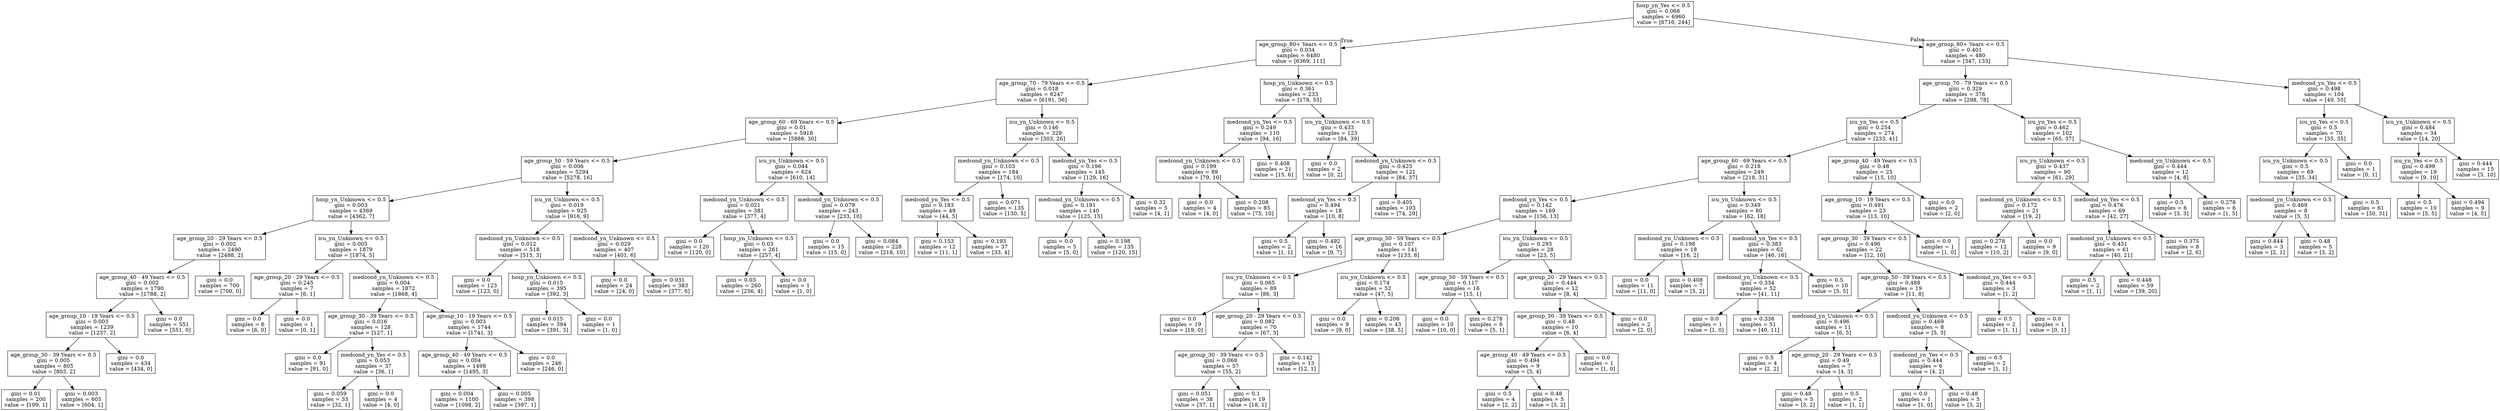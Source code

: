 digraph Tree {
node [shape=box] ;
0 [label="hosp_yn_Yes <= 0.5\ngini = 0.068\nsamples = 6960\nvalue = [6716, 244]"] ;
1 [label="age_group_80+ Years <= 0.5\ngini = 0.034\nsamples = 6480\nvalue = [6369, 111]"] ;
0 -> 1 [labeldistance=2.5, labelangle=45, headlabel="True"] ;
2 [label="age_group_70 - 79 Years <= 0.5\ngini = 0.018\nsamples = 6247\nvalue = [6191, 56]"] ;
1 -> 2 ;
3 [label="age_group_60 - 69 Years <= 0.5\ngini = 0.01\nsamples = 5918\nvalue = [5888, 30]"] ;
2 -> 3 ;
4 [label="age_group_50 - 59 Years <= 0.5\ngini = 0.006\nsamples = 5294\nvalue = [5278, 16]"] ;
3 -> 4 ;
5 [label="hosp_yn_Unknown <= 0.5\ngini = 0.003\nsamples = 4369\nvalue = [4362, 7]"] ;
4 -> 5 ;
6 [label="age_group_20 - 29 Years <= 0.5\ngini = 0.002\nsamples = 2490\nvalue = [2488, 2]"] ;
5 -> 6 ;
7 [label="age_group_40 - 49 Years <= 0.5\ngini = 0.002\nsamples = 1790\nvalue = [1788, 2]"] ;
6 -> 7 ;
8 [label="age_group_10 - 19 Years <= 0.5\ngini = 0.003\nsamples = 1239\nvalue = [1237, 2]"] ;
7 -> 8 ;
9 [label="age_group_30 - 39 Years <= 0.5\ngini = 0.005\nsamples = 805\nvalue = [803, 2]"] ;
8 -> 9 ;
10 [label="gini = 0.01\nsamples = 200\nvalue = [199, 1]"] ;
9 -> 10 ;
11 [label="gini = 0.003\nsamples = 605\nvalue = [604, 1]"] ;
9 -> 11 ;
12 [label="gini = 0.0\nsamples = 434\nvalue = [434, 0]"] ;
8 -> 12 ;
13 [label="gini = 0.0\nsamples = 551\nvalue = [551, 0]"] ;
7 -> 13 ;
14 [label="gini = 0.0\nsamples = 700\nvalue = [700, 0]"] ;
6 -> 14 ;
15 [label="icu_yn_Unknown <= 0.5\ngini = 0.005\nsamples = 1879\nvalue = [1874, 5]"] ;
5 -> 15 ;
16 [label="age_group_20 - 29 Years <= 0.5\ngini = 0.245\nsamples = 7\nvalue = [6, 1]"] ;
15 -> 16 ;
17 [label="gini = 0.0\nsamples = 6\nvalue = [6, 0]"] ;
16 -> 17 ;
18 [label="gini = 0.0\nsamples = 1\nvalue = [0, 1]"] ;
16 -> 18 ;
19 [label="medcond_yn_Unknown <= 0.5\ngini = 0.004\nsamples = 1872\nvalue = [1868, 4]"] ;
15 -> 19 ;
20 [label="age_group_30 - 39 Years <= 0.5\ngini = 0.016\nsamples = 128\nvalue = [127, 1]"] ;
19 -> 20 ;
21 [label="gini = 0.0\nsamples = 91\nvalue = [91, 0]"] ;
20 -> 21 ;
22 [label="medcond_yn_Yes <= 0.5\ngini = 0.053\nsamples = 37\nvalue = [36, 1]"] ;
20 -> 22 ;
23 [label="gini = 0.059\nsamples = 33\nvalue = [32, 1]"] ;
22 -> 23 ;
24 [label="gini = 0.0\nsamples = 4\nvalue = [4, 0]"] ;
22 -> 24 ;
25 [label="age_group_10 - 19 Years <= 0.5\ngini = 0.003\nsamples = 1744\nvalue = [1741, 3]"] ;
19 -> 25 ;
26 [label="age_group_40 - 49 Years <= 0.5\ngini = 0.004\nsamples = 1498\nvalue = [1495, 3]"] ;
25 -> 26 ;
27 [label="gini = 0.004\nsamples = 1100\nvalue = [1098, 2]"] ;
26 -> 27 ;
28 [label="gini = 0.005\nsamples = 398\nvalue = [397, 1]"] ;
26 -> 28 ;
29 [label="gini = 0.0\nsamples = 246\nvalue = [246, 0]"] ;
25 -> 29 ;
30 [label="icu_yn_Unknown <= 0.5\ngini = 0.019\nsamples = 925\nvalue = [916, 9]"] ;
4 -> 30 ;
31 [label="medcond_yn_Unknown <= 0.5\ngini = 0.012\nsamples = 518\nvalue = [515, 3]"] ;
30 -> 31 ;
32 [label="gini = 0.0\nsamples = 123\nvalue = [123, 0]"] ;
31 -> 32 ;
33 [label="hosp_yn_Unknown <= 0.5\ngini = 0.015\nsamples = 395\nvalue = [392, 3]"] ;
31 -> 33 ;
34 [label="gini = 0.015\nsamples = 394\nvalue = [391, 3]"] ;
33 -> 34 ;
35 [label="gini = 0.0\nsamples = 1\nvalue = [1, 0]"] ;
33 -> 35 ;
36 [label="medcond_yn_Unknown <= 0.5\ngini = 0.029\nsamples = 407\nvalue = [401, 6]"] ;
30 -> 36 ;
37 [label="gini = 0.0\nsamples = 24\nvalue = [24, 0]"] ;
36 -> 37 ;
38 [label="gini = 0.031\nsamples = 383\nvalue = [377, 6]"] ;
36 -> 38 ;
39 [label="icu_yn_Unknown <= 0.5\ngini = 0.044\nsamples = 624\nvalue = [610, 14]"] ;
3 -> 39 ;
40 [label="medcond_yn_Unknown <= 0.5\ngini = 0.021\nsamples = 381\nvalue = [377, 4]"] ;
39 -> 40 ;
41 [label="gini = 0.0\nsamples = 120\nvalue = [120, 0]"] ;
40 -> 41 ;
42 [label="hosp_yn_Unknown <= 0.5\ngini = 0.03\nsamples = 261\nvalue = [257, 4]"] ;
40 -> 42 ;
43 [label="gini = 0.03\nsamples = 260\nvalue = [256, 4]"] ;
42 -> 43 ;
44 [label="gini = 0.0\nsamples = 1\nvalue = [1, 0]"] ;
42 -> 44 ;
45 [label="medcond_yn_Unknown <= 0.5\ngini = 0.079\nsamples = 243\nvalue = [233, 10]"] ;
39 -> 45 ;
46 [label="gini = 0.0\nsamples = 15\nvalue = [15, 0]"] ;
45 -> 46 ;
47 [label="gini = 0.084\nsamples = 228\nvalue = [218, 10]"] ;
45 -> 47 ;
48 [label="icu_yn_Unknown <= 0.5\ngini = 0.146\nsamples = 329\nvalue = [303, 26]"] ;
2 -> 48 ;
49 [label="medcond_yn_Unknown <= 0.5\ngini = 0.103\nsamples = 184\nvalue = [174, 10]"] ;
48 -> 49 ;
50 [label="medcond_yn_Yes <= 0.5\ngini = 0.183\nsamples = 49\nvalue = [44, 5]"] ;
49 -> 50 ;
51 [label="gini = 0.153\nsamples = 12\nvalue = [11, 1]"] ;
50 -> 51 ;
52 [label="gini = 0.193\nsamples = 37\nvalue = [33, 4]"] ;
50 -> 52 ;
53 [label="gini = 0.071\nsamples = 135\nvalue = [130, 5]"] ;
49 -> 53 ;
54 [label="medcond_yn_Yes <= 0.5\ngini = 0.196\nsamples = 145\nvalue = [129, 16]"] ;
48 -> 54 ;
55 [label="medcond_yn_Unknown <= 0.5\ngini = 0.191\nsamples = 140\nvalue = [125, 15]"] ;
54 -> 55 ;
56 [label="gini = 0.0\nsamples = 5\nvalue = [5, 0]"] ;
55 -> 56 ;
57 [label="gini = 0.198\nsamples = 135\nvalue = [120, 15]"] ;
55 -> 57 ;
58 [label="gini = 0.32\nsamples = 5\nvalue = [4, 1]"] ;
54 -> 58 ;
59 [label="hosp_yn_Unknown <= 0.5\ngini = 0.361\nsamples = 233\nvalue = [178, 55]"] ;
1 -> 59 ;
60 [label="medcond_yn_Yes <= 0.5\ngini = 0.249\nsamples = 110\nvalue = [94, 16]"] ;
59 -> 60 ;
61 [label="medcond_yn_Unknown <= 0.5\ngini = 0.199\nsamples = 89\nvalue = [79, 10]"] ;
60 -> 61 ;
62 [label="gini = 0.0\nsamples = 4\nvalue = [4, 0]"] ;
61 -> 62 ;
63 [label="gini = 0.208\nsamples = 85\nvalue = [75, 10]"] ;
61 -> 63 ;
64 [label="gini = 0.408\nsamples = 21\nvalue = [15, 6]"] ;
60 -> 64 ;
65 [label="icu_yn_Unknown <= 0.5\ngini = 0.433\nsamples = 123\nvalue = [84, 39]"] ;
59 -> 65 ;
66 [label="gini = 0.0\nsamples = 2\nvalue = [0, 2]"] ;
65 -> 66 ;
67 [label="medcond_yn_Unknown <= 0.5\ngini = 0.425\nsamples = 121\nvalue = [84, 37]"] ;
65 -> 67 ;
68 [label="medcond_yn_Yes <= 0.5\ngini = 0.494\nsamples = 18\nvalue = [10, 8]"] ;
67 -> 68 ;
69 [label="gini = 0.5\nsamples = 2\nvalue = [1, 1]"] ;
68 -> 69 ;
70 [label="gini = 0.492\nsamples = 16\nvalue = [9, 7]"] ;
68 -> 70 ;
71 [label="gini = 0.405\nsamples = 103\nvalue = [74, 29]"] ;
67 -> 71 ;
72 [label="age_group_80+ Years <= 0.5\ngini = 0.401\nsamples = 480\nvalue = [347, 133]"] ;
0 -> 72 [labeldistance=2.5, labelangle=-45, headlabel="False"] ;
73 [label="age_group_70 - 79 Years <= 0.5\ngini = 0.329\nsamples = 376\nvalue = [298, 78]"] ;
72 -> 73 ;
74 [label="icu_yn_Yes <= 0.5\ngini = 0.254\nsamples = 274\nvalue = [233, 41]"] ;
73 -> 74 ;
75 [label="age_group_60 - 69 Years <= 0.5\ngini = 0.218\nsamples = 249\nvalue = [218, 31]"] ;
74 -> 75 ;
76 [label="medcond_yn_Yes <= 0.5\ngini = 0.142\nsamples = 169\nvalue = [156, 13]"] ;
75 -> 76 ;
77 [label="age_group_50 - 59 Years <= 0.5\ngini = 0.107\nsamples = 141\nvalue = [133, 8]"] ;
76 -> 77 ;
78 [label="icu_yn_Unknown <= 0.5\ngini = 0.065\nsamples = 89\nvalue = [86, 3]"] ;
77 -> 78 ;
79 [label="gini = 0.0\nsamples = 19\nvalue = [19, 0]"] ;
78 -> 79 ;
80 [label="age_group_20 - 29 Years <= 0.5\ngini = 0.082\nsamples = 70\nvalue = [67, 3]"] ;
78 -> 80 ;
81 [label="age_group_30 - 39 Years <= 0.5\ngini = 0.068\nsamples = 57\nvalue = [55, 2]"] ;
80 -> 81 ;
82 [label="gini = 0.051\nsamples = 38\nvalue = [37, 1]"] ;
81 -> 82 ;
83 [label="gini = 0.1\nsamples = 19\nvalue = [18, 1]"] ;
81 -> 83 ;
84 [label="gini = 0.142\nsamples = 13\nvalue = [12, 1]"] ;
80 -> 84 ;
85 [label="icu_yn_Unknown <= 0.5\ngini = 0.174\nsamples = 52\nvalue = [47, 5]"] ;
77 -> 85 ;
86 [label="gini = 0.0\nsamples = 9\nvalue = [9, 0]"] ;
85 -> 86 ;
87 [label="gini = 0.206\nsamples = 43\nvalue = [38, 5]"] ;
85 -> 87 ;
88 [label="icu_yn_Unknown <= 0.5\ngini = 0.293\nsamples = 28\nvalue = [23, 5]"] ;
76 -> 88 ;
89 [label="age_group_50 - 59 Years <= 0.5\ngini = 0.117\nsamples = 16\nvalue = [15, 1]"] ;
88 -> 89 ;
90 [label="gini = 0.0\nsamples = 10\nvalue = [10, 0]"] ;
89 -> 90 ;
91 [label="gini = 0.278\nsamples = 6\nvalue = [5, 1]"] ;
89 -> 91 ;
92 [label="age_group_20 - 29 Years <= 0.5\ngini = 0.444\nsamples = 12\nvalue = [8, 4]"] ;
88 -> 92 ;
93 [label="age_group_30 - 39 Years <= 0.5\ngini = 0.48\nsamples = 10\nvalue = [6, 4]"] ;
92 -> 93 ;
94 [label="age_group_40 - 49 Years <= 0.5\ngini = 0.494\nsamples = 9\nvalue = [5, 4]"] ;
93 -> 94 ;
95 [label="gini = 0.5\nsamples = 4\nvalue = [2, 2]"] ;
94 -> 95 ;
96 [label="gini = 0.48\nsamples = 5\nvalue = [3, 2]"] ;
94 -> 96 ;
97 [label="gini = 0.0\nsamples = 1\nvalue = [1, 0]"] ;
93 -> 97 ;
98 [label="gini = 0.0\nsamples = 2\nvalue = [2, 0]"] ;
92 -> 98 ;
99 [label="icu_yn_Unknown <= 0.5\ngini = 0.349\nsamples = 80\nvalue = [62, 18]"] ;
75 -> 99 ;
100 [label="medcond_yn_Unknown <= 0.5\ngini = 0.198\nsamples = 18\nvalue = [16, 2]"] ;
99 -> 100 ;
101 [label="gini = 0.0\nsamples = 11\nvalue = [11, 0]"] ;
100 -> 101 ;
102 [label="gini = 0.408\nsamples = 7\nvalue = [5, 2]"] ;
100 -> 102 ;
103 [label="medcond_yn_Yes <= 0.5\ngini = 0.383\nsamples = 62\nvalue = [46, 16]"] ;
99 -> 103 ;
104 [label="medcond_yn_Unknown <= 0.5\ngini = 0.334\nsamples = 52\nvalue = [41, 11]"] ;
103 -> 104 ;
105 [label="gini = 0.0\nsamples = 1\nvalue = [1, 0]"] ;
104 -> 105 ;
106 [label="gini = 0.338\nsamples = 51\nvalue = [40, 11]"] ;
104 -> 106 ;
107 [label="gini = 0.5\nsamples = 10\nvalue = [5, 5]"] ;
103 -> 107 ;
108 [label="age_group_40 - 49 Years <= 0.5\ngini = 0.48\nsamples = 25\nvalue = [15, 10]"] ;
74 -> 108 ;
109 [label="age_group_10 - 19 Years <= 0.5\ngini = 0.491\nsamples = 23\nvalue = [13, 10]"] ;
108 -> 109 ;
110 [label="age_group_30 - 39 Years <= 0.5\ngini = 0.496\nsamples = 22\nvalue = [12, 10]"] ;
109 -> 110 ;
111 [label="age_group_50 - 59 Years <= 0.5\ngini = 0.488\nsamples = 19\nvalue = [11, 8]"] ;
110 -> 111 ;
112 [label="medcond_yn_Unknown <= 0.5\ngini = 0.496\nsamples = 11\nvalue = [6, 5]"] ;
111 -> 112 ;
113 [label="gini = 0.5\nsamples = 4\nvalue = [2, 2]"] ;
112 -> 113 ;
114 [label="age_group_20 - 29 Years <= 0.5\ngini = 0.49\nsamples = 7\nvalue = [4, 3]"] ;
112 -> 114 ;
115 [label="gini = 0.48\nsamples = 5\nvalue = [3, 2]"] ;
114 -> 115 ;
116 [label="gini = 0.5\nsamples = 2\nvalue = [1, 1]"] ;
114 -> 116 ;
117 [label="medcond_yn_Unknown <= 0.5\ngini = 0.469\nsamples = 8\nvalue = [5, 3]"] ;
111 -> 117 ;
118 [label="medcond_yn_Yes <= 0.5\ngini = 0.444\nsamples = 6\nvalue = [4, 2]"] ;
117 -> 118 ;
119 [label="gini = 0.0\nsamples = 1\nvalue = [1, 0]"] ;
118 -> 119 ;
120 [label="gini = 0.48\nsamples = 5\nvalue = [3, 2]"] ;
118 -> 120 ;
121 [label="gini = 0.5\nsamples = 2\nvalue = [1, 1]"] ;
117 -> 121 ;
122 [label="medcond_yn_Yes <= 0.5\ngini = 0.444\nsamples = 3\nvalue = [1, 2]"] ;
110 -> 122 ;
123 [label="gini = 0.5\nsamples = 2\nvalue = [1, 1]"] ;
122 -> 123 ;
124 [label="gini = 0.0\nsamples = 1\nvalue = [0, 1]"] ;
122 -> 124 ;
125 [label="gini = 0.0\nsamples = 1\nvalue = [1, 0]"] ;
109 -> 125 ;
126 [label="gini = 0.0\nsamples = 2\nvalue = [2, 0]"] ;
108 -> 126 ;
127 [label="icu_yn_Yes <= 0.5\ngini = 0.462\nsamples = 102\nvalue = [65, 37]"] ;
73 -> 127 ;
128 [label="icu_yn_Unknown <= 0.5\ngini = 0.437\nsamples = 90\nvalue = [61, 29]"] ;
127 -> 128 ;
129 [label="medcond_yn_Unknown <= 0.5\ngini = 0.172\nsamples = 21\nvalue = [19, 2]"] ;
128 -> 129 ;
130 [label="gini = 0.278\nsamples = 12\nvalue = [10, 2]"] ;
129 -> 130 ;
131 [label="gini = 0.0\nsamples = 9\nvalue = [9, 0]"] ;
129 -> 131 ;
132 [label="medcond_yn_Yes <= 0.5\ngini = 0.476\nsamples = 69\nvalue = [42, 27]"] ;
128 -> 132 ;
133 [label="medcond_yn_Unknown <= 0.5\ngini = 0.451\nsamples = 61\nvalue = [40, 21]"] ;
132 -> 133 ;
134 [label="gini = 0.5\nsamples = 2\nvalue = [1, 1]"] ;
133 -> 134 ;
135 [label="gini = 0.448\nsamples = 59\nvalue = [39, 20]"] ;
133 -> 135 ;
136 [label="gini = 0.375\nsamples = 8\nvalue = [2, 6]"] ;
132 -> 136 ;
137 [label="medcond_yn_Unknown <= 0.5\ngini = 0.444\nsamples = 12\nvalue = [4, 8]"] ;
127 -> 137 ;
138 [label="gini = 0.5\nsamples = 6\nvalue = [3, 3]"] ;
137 -> 138 ;
139 [label="gini = 0.278\nsamples = 6\nvalue = [1, 5]"] ;
137 -> 139 ;
140 [label="medcond_yn_Yes <= 0.5\ngini = 0.498\nsamples = 104\nvalue = [49, 55]"] ;
72 -> 140 ;
141 [label="icu_yn_Yes <= 0.5\ngini = 0.5\nsamples = 70\nvalue = [35, 35]"] ;
140 -> 141 ;
142 [label="icu_yn_Unknown <= 0.5\ngini = 0.5\nsamples = 69\nvalue = [35, 34]"] ;
141 -> 142 ;
143 [label="medcond_yn_Unknown <= 0.5\ngini = 0.469\nsamples = 8\nvalue = [5, 3]"] ;
142 -> 143 ;
144 [label="gini = 0.444\nsamples = 3\nvalue = [2, 1]"] ;
143 -> 144 ;
145 [label="gini = 0.48\nsamples = 5\nvalue = [3, 2]"] ;
143 -> 145 ;
146 [label="gini = 0.5\nsamples = 61\nvalue = [30, 31]"] ;
142 -> 146 ;
147 [label="gini = 0.0\nsamples = 1\nvalue = [0, 1]"] ;
141 -> 147 ;
148 [label="icu_yn_Unknown <= 0.5\ngini = 0.484\nsamples = 34\nvalue = [14, 20]"] ;
140 -> 148 ;
149 [label="icu_yn_Yes <= 0.5\ngini = 0.499\nsamples = 19\nvalue = [9, 10]"] ;
148 -> 149 ;
150 [label="gini = 0.5\nsamples = 10\nvalue = [5, 5]"] ;
149 -> 150 ;
151 [label="gini = 0.494\nsamples = 9\nvalue = [4, 5]"] ;
149 -> 151 ;
152 [label="gini = 0.444\nsamples = 15\nvalue = [5, 10]"] ;
148 -> 152 ;
}